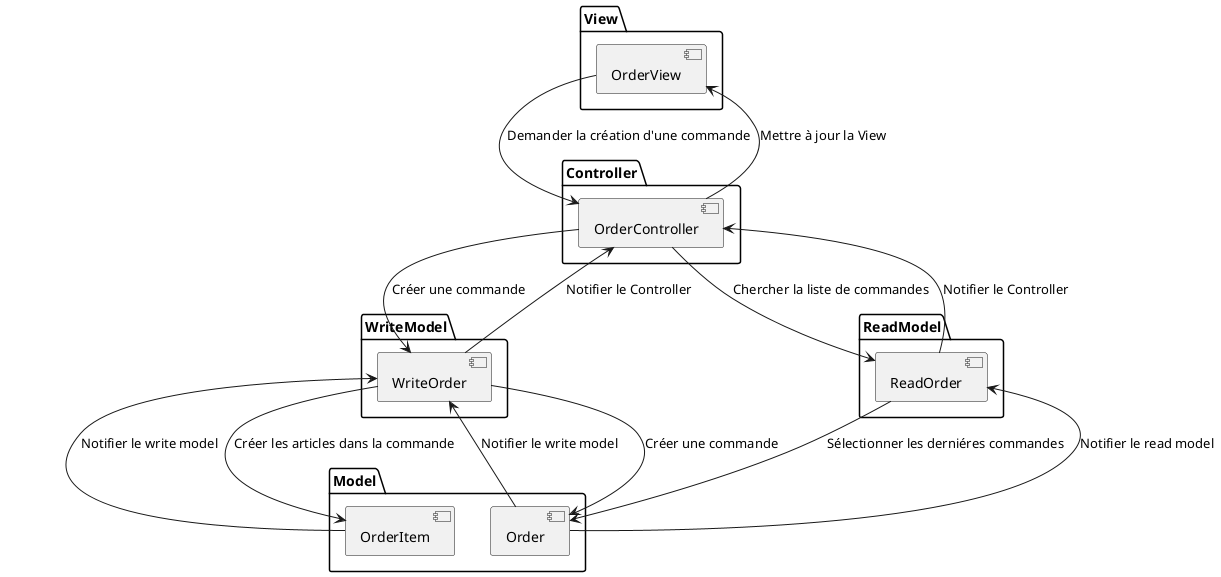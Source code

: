 @startuml
package View {
    [OrderView] 
}

package Controller {
    [OrderController] 
}

package WriteModel {
    [WriteOrder] 
}

package ReadModel {
    [ReadOrder] 
}

package Model {
    [Order] 
    [OrderItem]
}

[OrderView] --> [OrderController] : Demander la création d'une commande
[OrderController] --> [WriteOrder] : Créer une commande
[WriteOrder] --> [OrderController] : Notifier le Controller
[OrderController] --> [OrderView] : Mettre à jour la View 
[WriteOrder] --> [Order] : Créer une commande 
[Order] --> [WriteOrder] : Notifier le write model
[WriteOrder] --> [OrderItem] : Créer les articles dans la commande 
[OrderItem] --> [WriteOrder] : Notifier le write model
[OrderController] --> [ReadOrder] : Chercher la liste de commandes
[ReadOrder] --> [OrderController] : Notifier le Controller
[ReadOrder] --> [Order] : Sélectionner les derniéres commandes
[Order] --> [ReadOrder] : Notifier le read model
@enduml